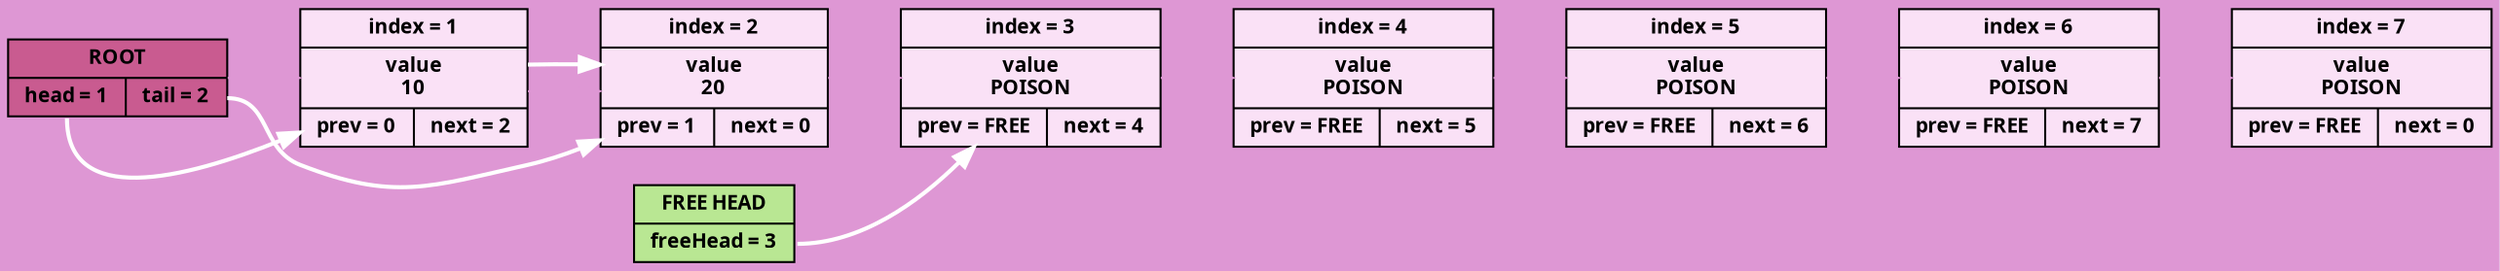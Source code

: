 digraph
{
rankdir = LR;
node[shape = record, color = "#000000", fontname = "Fira Code Bold", fontsize = 10];
bgcolor = "#de97d4";
ROOT[style = "filled", fillcolor = "#c95b90", label = "ROOT|{<head>head = 1|<tail>tail = 2}"];
FREE_HEAD[style = "filled", fillcolor = "#b9e793", label = "FREE HEAD|<freeHead>freeHead = 3"];
CELL_1[style = "filled", fillcolor = "#fae1f6", label = "index = 1|value\n10|{prev = 0|next = 2}"];
CELL_2[style = "filled", fillcolor = "#fae1f6", label = "index = 2|value\n20|{prev = 1|next = 0}"];
CELL_3[style = "filled", fillcolor = "#fae1f6", label = "index = 3|value\nPOISON|{prev = FREE|next = 4}"];
CELL_4[style = "filled", fillcolor = "#fae1f6", label = "index = 4|value\nPOISON|{prev = FREE|next = 5}"];
CELL_5[style = "filled", fillcolor = "#fae1f6", label = "index = 5|value\nPOISON|{prev = FREE|next = 6}"];
CELL_6[style = "filled", fillcolor = "#fae1f6", label = "index = 6|value\nPOISON|{prev = FREE|next = 7}"];
CELL_7[style = "filled", fillcolor = "#fae1f6", label = "index = 7|value\nPOISON|{prev = FREE|next = 0}"];
ROOT->CELL_1->CELL_2->CELL_3->CELL_4->CELL_5->CELL_6->CELL_7 [weight = 1000000000, color = "#de97d4"];
ROOT:head->CELL_1 [style = "bold", color = white];
ROOT:tail->CELL_2 [style = "bold", color = white];
CELL_1->CELL_2[style = "bold", color = white];
FREE_HEAD:freeHead->CELL_3[style = "bold", color = white];
}
